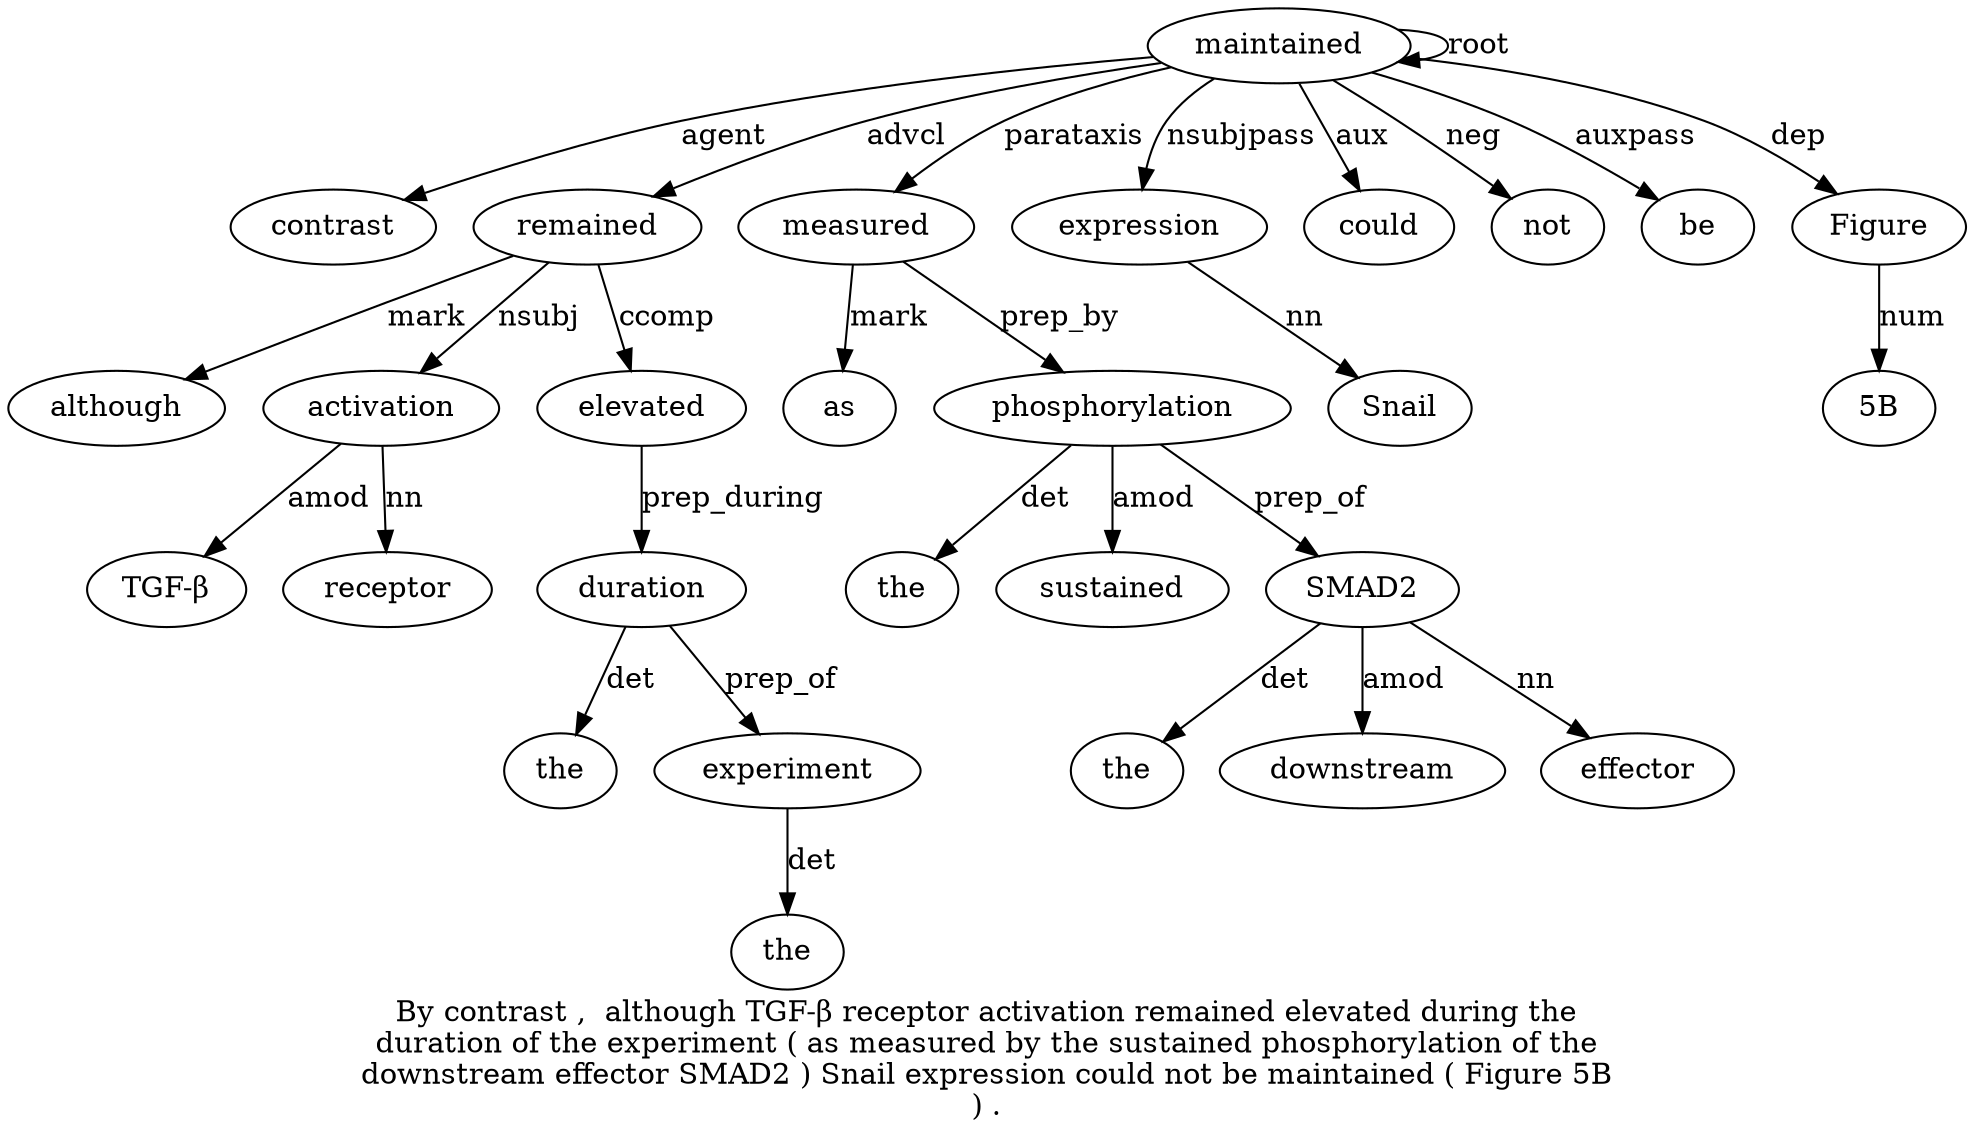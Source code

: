 digraph "By contrast ,  although TGF-β receptor activation remained elevated during the duration of the experiment ( as measured by the sustained phosphorylation of the downstream effector SMAD2 ) Snail expression could not be maintained ( Figure 5B ) ." {
label="By contrast ,  although TGF-β receptor activation remained elevated during the
duration of the experiment ( as measured by the sustained phosphorylation of the
downstream effector SMAD2 ) Snail expression could not be maintained ( Figure 5B
) .";
maintained34 [style=filled, fillcolor=white, label=maintained];
contrast2 [style=filled, fillcolor=white, label=contrast];
maintained34 -> contrast2  [label=agent];
remained8 [style=filled, fillcolor=white, label=remained];
although4 [style=filled, fillcolor=white, label=although];
remained8 -> although4  [label=mark];
activation7 [style=filled, fillcolor=white, label=activation];
"TGF-β5" [style=filled, fillcolor=white, label="TGF-β"];
activation7 -> "TGF-β5"  [label=amod];
receptor6 [style=filled, fillcolor=white, label=receptor];
activation7 -> receptor6  [label=nn];
remained8 -> activation7  [label=nsubj];
maintained34 -> remained8  [label=advcl];
elevated9 [style=filled, fillcolor=white, label=elevated];
remained8 -> elevated9  [label=ccomp];
duration12 [style=filled, fillcolor=white, label=duration];
the11 [style=filled, fillcolor=white, label=the];
duration12 -> the11  [label=det];
elevated9 -> duration12  [label=prep_during];
experiment15 [style=filled, fillcolor=white, label=experiment];
the14 [style=filled, fillcolor=white, label=the];
experiment15 -> the14  [label=det];
duration12 -> experiment15  [label=prep_of];
measured18 [style=filled, fillcolor=white, label=measured];
as17 [style=filled, fillcolor=white, label=as];
measured18 -> as17  [label=mark];
maintained34 -> measured18  [label=parataxis];
phosphorylation22 [style=filled, fillcolor=white, label=phosphorylation];
the20 [style=filled, fillcolor=white, label=the];
phosphorylation22 -> the20  [label=det];
sustained21 [style=filled, fillcolor=white, label=sustained];
phosphorylation22 -> sustained21  [label=amod];
measured18 -> phosphorylation22  [label=prep_by];
SMAD227 [style=filled, fillcolor=white, label=SMAD2];
the24 [style=filled, fillcolor=white, label=the];
SMAD227 -> the24  [label=det];
downstream25 [style=filled, fillcolor=white, label=downstream];
SMAD227 -> downstream25  [label=amod];
effector26 [style=filled, fillcolor=white, label=effector];
SMAD227 -> effector26  [label=nn];
phosphorylation22 -> SMAD227  [label=prep_of];
expression30 [style=filled, fillcolor=white, label=expression];
Snail29 [style=filled, fillcolor=white, label=Snail];
expression30 -> Snail29  [label=nn];
maintained34 -> expression30  [label=nsubjpass];
could31 [style=filled, fillcolor=white, label=could];
maintained34 -> could31  [label=aux];
not32 [style=filled, fillcolor=white, label=not];
maintained34 -> not32  [label=neg];
be33 [style=filled, fillcolor=white, label=be];
maintained34 -> be33  [label=auxpass];
maintained34 -> maintained34  [label=root];
Figure36 [style=filled, fillcolor=white, label=Figure];
maintained34 -> Figure36  [label=dep];
"5B37" [style=filled, fillcolor=white, label="5B"];
Figure36 -> "5B37"  [label=num];
}

